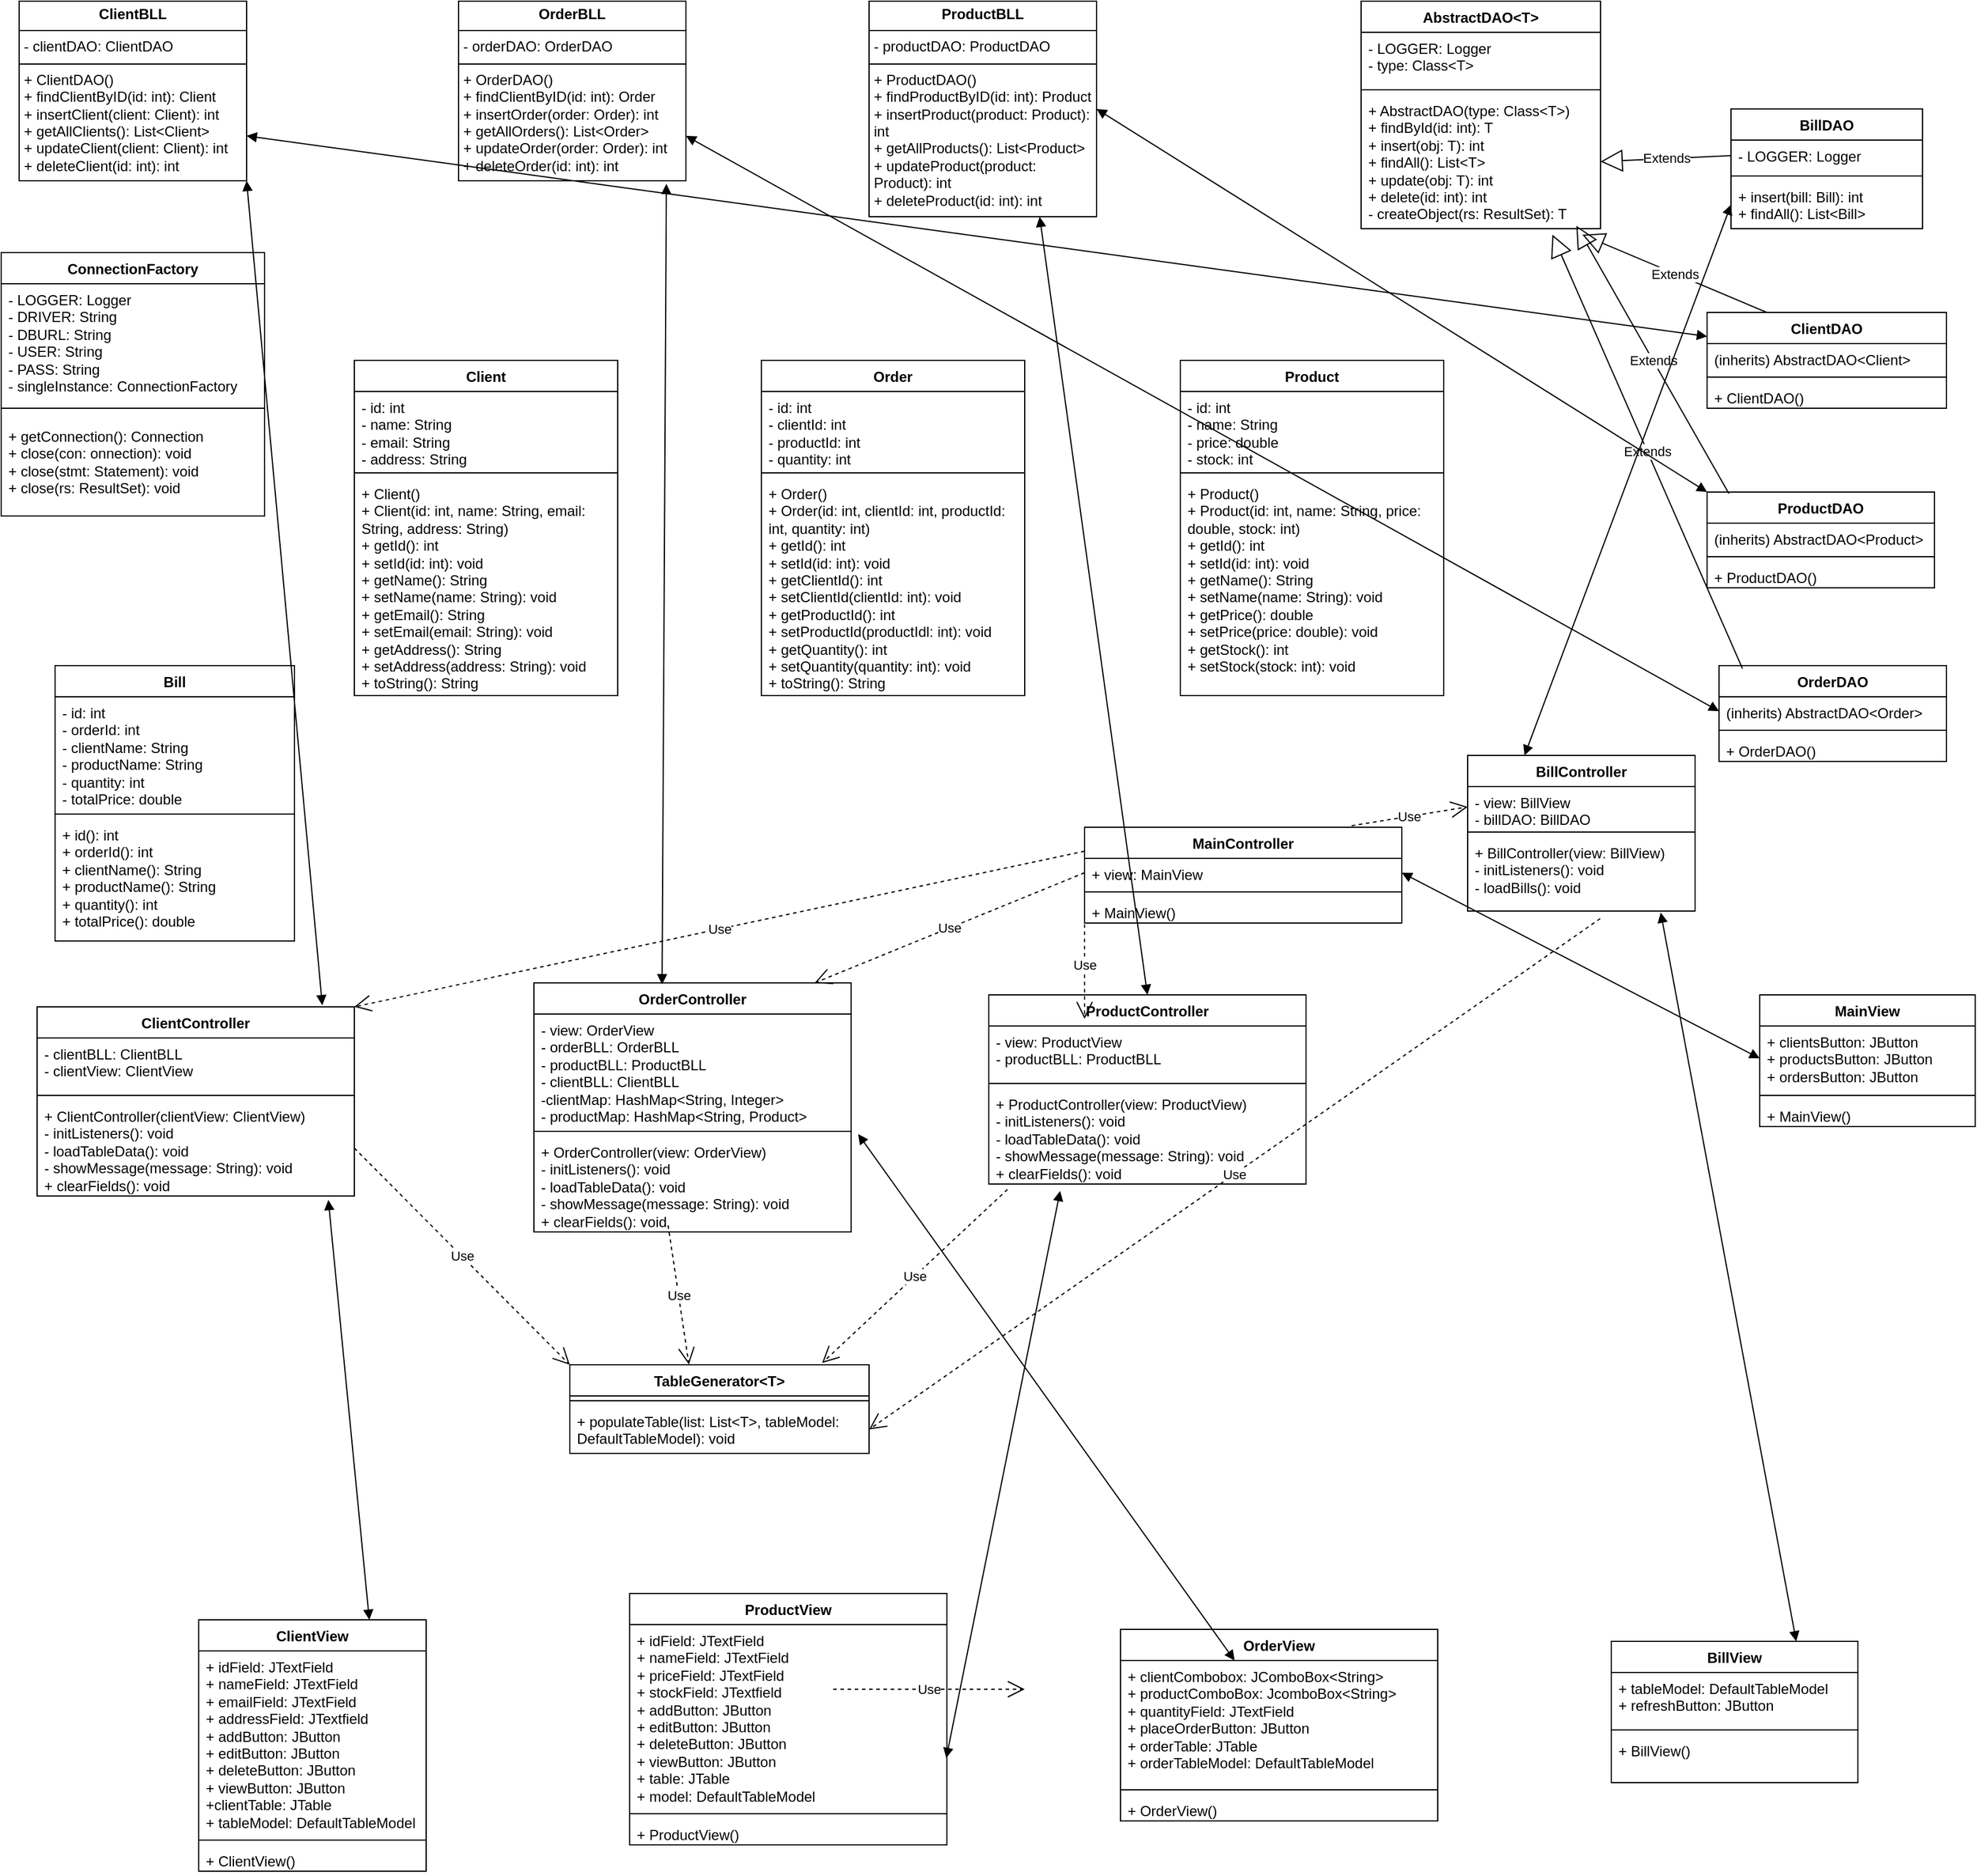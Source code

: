 <mxfile version="26.0.16">
  <diagram name="Page-1" id="roUtOqUfHHdZscOLCuBx">
    <mxGraphModel dx="1668" dy="1610" grid="1" gridSize="10" guides="1" tooltips="1" connect="1" arrows="1" fold="1" page="1" pageScale="1" pageWidth="827" pageHeight="1169" math="0" shadow="0">
      <root>
        <mxCell id="0" />
        <mxCell id="1" parent="0" />
        <mxCell id="-5tsXmkmVfbZth0xjSN1-1" value="&lt;p style=&quot;margin:0px;margin-top:4px;text-align:center;&quot;&gt;&lt;b&gt;ClientBLL&lt;/b&gt;&lt;/p&gt;&lt;hr size=&quot;1&quot; style=&quot;border-style:solid;&quot;&gt;&lt;p style=&quot;margin:0px;margin-left:4px;&quot;&gt;- clientDAO: ClientDAO&lt;/p&gt;&lt;hr size=&quot;1&quot; style=&quot;border-style:solid;&quot;&gt;&lt;p style=&quot;margin:0px;margin-left:4px;&quot;&gt;+ ClientDAO()&lt;/p&gt;&lt;p style=&quot;margin:0px;margin-left:4px;&quot;&gt;+ findClientByID(id: int): Client&lt;/p&gt;&lt;p style=&quot;margin:0px;margin-left:4px;&quot;&gt;+ insertClient(client: Client): int&lt;/p&gt;&lt;p style=&quot;margin:0px;margin-left:4px;&quot;&gt;+ getAllClients(): List&amp;lt;Client&amp;gt;&lt;/p&gt;&lt;p style=&quot;margin:0px;margin-left:4px;&quot;&gt;+ updateClient(client: Client): int&lt;/p&gt;&lt;p style=&quot;margin:0px;margin-left:4px;&quot;&gt;+ deleteClient(id: int): int&lt;/p&gt;" style="verticalAlign=top;align=left;overflow=fill;html=1;whiteSpace=wrap;" parent="1" vertex="1">
          <mxGeometry x="20" y="30" width="190" height="150" as="geometry" />
        </mxCell>
        <mxCell id="-5tsXmkmVfbZth0xjSN1-2" value="&lt;p style=&quot;margin:0px;margin-top:4px;text-align:center;&quot;&gt;&lt;b&gt;OrderBLL&lt;/b&gt;&lt;/p&gt;&lt;hr size=&quot;1&quot; style=&quot;border-style:solid;&quot;&gt;&lt;p style=&quot;margin:0px;margin-left:4px;&quot;&gt;- orderDAO: OrderDAO&lt;/p&gt;&lt;hr size=&quot;1&quot; style=&quot;border-style:solid;&quot;&gt;&lt;p style=&quot;margin:0px;margin-left:4px;&quot;&gt;+ OrderDAO()&lt;/p&gt;&lt;p style=&quot;margin:0px;margin-left:4px;&quot;&gt;+ findClientByID(id: int): Order&lt;/p&gt;&lt;p style=&quot;margin:0px;margin-left:4px;&quot;&gt;+ insertOrder(order: Order): int&lt;/p&gt;&lt;p style=&quot;margin:0px;margin-left:4px;&quot;&gt;+ getAllOrders(): List&amp;lt;Order&amp;gt;&lt;/p&gt;&lt;p style=&quot;margin:0px;margin-left:4px;&quot;&gt;+ updateOrder(order: Order): int&lt;/p&gt;&lt;p style=&quot;margin:0px;margin-left:4px;&quot;&gt;+ deleteOrder(id: int): int&lt;/p&gt;" style="verticalAlign=top;align=left;overflow=fill;html=1;whiteSpace=wrap;" parent="1" vertex="1">
          <mxGeometry x="387" y="30" width="190" height="150" as="geometry" />
        </mxCell>
        <mxCell id="-5tsXmkmVfbZth0xjSN1-3" value="&lt;p style=&quot;margin:0px;margin-top:4px;text-align:center;&quot;&gt;&lt;b&gt;ProductBLL&lt;/b&gt;&lt;/p&gt;&lt;hr size=&quot;1&quot; style=&quot;border-style:solid;&quot;&gt;&lt;p style=&quot;margin:0px;margin-left:4px;&quot;&gt;- productDAO: ProductDAO&lt;/p&gt;&lt;hr size=&quot;1&quot; style=&quot;border-style:solid;&quot;&gt;&lt;p style=&quot;margin:0px;margin-left:4px;&quot;&gt;+ ProductDAO()&lt;/p&gt;&lt;p style=&quot;margin:0px;margin-left:4px;&quot;&gt;+ findProductByID(id: int): Product&lt;/p&gt;&lt;p style=&quot;margin:0px;margin-left:4px;&quot;&gt;+ insertProduct(product: Product): int&lt;/p&gt;&lt;p style=&quot;margin:0px;margin-left:4px;&quot;&gt;+ getAllProducts(): List&amp;lt;Product&amp;gt;&lt;/p&gt;&lt;p style=&quot;margin:0px;margin-left:4px;&quot;&gt;+ updateProduct(product: Product): int&lt;/p&gt;&lt;p style=&quot;margin:0px;margin-left:4px;&quot;&gt;+ deleteProduct(id: int): int&lt;/p&gt;" style="verticalAlign=top;align=left;overflow=fill;html=1;whiteSpace=wrap;" parent="1" vertex="1">
          <mxGeometry x="730" y="30" width="190" height="180" as="geometry" />
        </mxCell>
        <mxCell id="-5tsXmkmVfbZth0xjSN1-4" value="ConnectionFactory" style="swimlane;fontStyle=1;align=center;verticalAlign=top;childLayout=stackLayout;horizontal=1;startSize=26;horizontalStack=0;resizeParent=1;resizeParentMax=0;resizeLast=0;collapsible=1;marginBottom=0;whiteSpace=wrap;html=1;" parent="1" vertex="1">
          <mxGeometry x="5" y="240" width="220" height="220" as="geometry" />
        </mxCell>
        <mxCell id="-5tsXmkmVfbZth0xjSN1-5" value="- LOGGER: Logger&lt;div&gt;- DRIVER: String&lt;/div&gt;&lt;div&gt;- DBURL: String&lt;/div&gt;&lt;div&gt;- USER: String&lt;/div&gt;&lt;div&gt;- PASS: String&lt;/div&gt;&lt;div&gt;- singleInstance: ConnectionFactory&lt;/div&gt;" style="text;strokeColor=none;fillColor=none;align=left;verticalAlign=top;spacingLeft=4;spacingRight=4;overflow=hidden;rotatable=0;points=[[0,0.5],[1,0.5]];portConstraint=eastwest;whiteSpace=wrap;html=1;" parent="-5tsXmkmVfbZth0xjSN1-4" vertex="1">
          <mxGeometry y="26" width="220" height="94" as="geometry" />
        </mxCell>
        <mxCell id="-5tsXmkmVfbZth0xjSN1-6" value="" style="line;strokeWidth=1;fillColor=none;align=left;verticalAlign=middle;spacingTop=-1;spacingLeft=3;spacingRight=3;rotatable=0;labelPosition=right;points=[];portConstraint=eastwest;strokeColor=inherit;" parent="-5tsXmkmVfbZth0xjSN1-4" vertex="1">
          <mxGeometry y="120" width="220" height="20" as="geometry" />
        </mxCell>
        <mxCell id="-5tsXmkmVfbZth0xjSN1-7" value="+ getConnection(): Connection&lt;div&gt;+ close(con: onnection): void&lt;/div&gt;&lt;div&gt;+ close(stmt: Statement): void&lt;/div&gt;&lt;div&gt;+ close(rs: ResultSet): void&lt;/div&gt;" style="text;strokeColor=none;fillColor=none;align=left;verticalAlign=top;spacingLeft=4;spacingRight=4;overflow=hidden;rotatable=0;points=[[0,0.5],[1,0.5]];portConstraint=eastwest;whiteSpace=wrap;html=1;" parent="-5tsXmkmVfbZth0xjSN1-4" vertex="1">
          <mxGeometry y="140" width="220" height="80" as="geometry" />
        </mxCell>
        <mxCell id="-5tsXmkmVfbZth0xjSN1-8" value="AbstractDAO&amp;lt;T&amp;gt;" style="swimlane;fontStyle=1;align=center;verticalAlign=top;childLayout=stackLayout;horizontal=1;startSize=26;horizontalStack=0;resizeParent=1;resizeParentMax=0;resizeLast=0;collapsible=1;marginBottom=0;whiteSpace=wrap;html=1;" parent="1" vertex="1">
          <mxGeometry x="1141" y="30" width="200" height="190" as="geometry" />
        </mxCell>
        <mxCell id="-5tsXmkmVfbZth0xjSN1-9" value="- LOGGER: Logger&lt;div&gt;- type: Class&amp;lt;T&amp;gt;&lt;/div&gt;" style="text;strokeColor=none;fillColor=none;align=left;verticalAlign=top;spacingLeft=4;spacingRight=4;overflow=hidden;rotatable=0;points=[[0,0.5],[1,0.5]];portConstraint=eastwest;whiteSpace=wrap;html=1;" parent="-5tsXmkmVfbZth0xjSN1-8" vertex="1">
          <mxGeometry y="26" width="200" height="44" as="geometry" />
        </mxCell>
        <mxCell id="-5tsXmkmVfbZth0xjSN1-10" value="" style="line;strokeWidth=1;fillColor=none;align=left;verticalAlign=middle;spacingTop=-1;spacingLeft=3;spacingRight=3;rotatable=0;labelPosition=right;points=[];portConstraint=eastwest;strokeColor=inherit;" parent="-5tsXmkmVfbZth0xjSN1-8" vertex="1">
          <mxGeometry y="70" width="200" height="8" as="geometry" />
        </mxCell>
        <mxCell id="-5tsXmkmVfbZth0xjSN1-11" value="+ AbstractDAO(type: Class&amp;lt;T&amp;gt;)&lt;div&gt;+ findById(id: int): T&lt;/div&gt;&lt;div&gt;+ insert(obj: T): int&lt;/div&gt;&lt;div&gt;+ findAll(): List&amp;lt;T&amp;gt;&lt;/div&gt;&lt;div&gt;+ update(obj: T): int&lt;/div&gt;&lt;div&gt;+ delete(id: int): int&lt;/div&gt;&lt;div&gt;- createObject(rs: ResultSet): T&lt;/div&gt;" style="text;strokeColor=none;fillColor=none;align=left;verticalAlign=top;spacingLeft=4;spacingRight=4;overflow=hidden;rotatable=0;points=[[0,0.5],[1,0.5]];portConstraint=eastwest;whiteSpace=wrap;html=1;" parent="-5tsXmkmVfbZth0xjSN1-8" vertex="1">
          <mxGeometry y="78" width="200" height="112" as="geometry" />
        </mxCell>
        <mxCell id="-5tsXmkmVfbZth0xjSN1-12" value="BillDAO" style="swimlane;fontStyle=1;align=center;verticalAlign=top;childLayout=stackLayout;horizontal=1;startSize=26;horizontalStack=0;resizeParent=1;resizeParentMax=0;resizeLast=0;collapsible=1;marginBottom=0;whiteSpace=wrap;html=1;" parent="1" vertex="1">
          <mxGeometry x="1450" y="120" width="160" height="100" as="geometry" />
        </mxCell>
        <mxCell id="-5tsXmkmVfbZth0xjSN1-13" value="- LOGGER: Logger" style="text;strokeColor=none;fillColor=none;align=left;verticalAlign=top;spacingLeft=4;spacingRight=4;overflow=hidden;rotatable=0;points=[[0,0.5],[1,0.5]];portConstraint=eastwest;whiteSpace=wrap;html=1;" parent="-5tsXmkmVfbZth0xjSN1-12" vertex="1">
          <mxGeometry y="26" width="160" height="26" as="geometry" />
        </mxCell>
        <mxCell id="-5tsXmkmVfbZth0xjSN1-14" value="" style="line;strokeWidth=1;fillColor=none;align=left;verticalAlign=middle;spacingTop=-1;spacingLeft=3;spacingRight=3;rotatable=0;labelPosition=right;points=[];portConstraint=eastwest;strokeColor=inherit;" parent="-5tsXmkmVfbZth0xjSN1-12" vertex="1">
          <mxGeometry y="52" width="160" height="8" as="geometry" />
        </mxCell>
        <mxCell id="-5tsXmkmVfbZth0xjSN1-15" value="+ insert(bill: Bill): int&lt;div&gt;+ findAll(): List&amp;lt;Bill&amp;gt;&lt;/div&gt;" style="text;strokeColor=none;fillColor=none;align=left;verticalAlign=top;spacingLeft=4;spacingRight=4;overflow=hidden;rotatable=0;points=[[0,0.5],[1,0.5]];portConstraint=eastwest;whiteSpace=wrap;html=1;" parent="-5tsXmkmVfbZth0xjSN1-12" vertex="1">
          <mxGeometry y="60" width="160" height="40" as="geometry" />
        </mxCell>
        <mxCell id="-5tsXmkmVfbZth0xjSN1-16" value="Client" style="swimlane;fontStyle=1;align=center;verticalAlign=top;childLayout=stackLayout;horizontal=1;startSize=26;horizontalStack=0;resizeParent=1;resizeParentMax=0;resizeLast=0;collapsible=1;marginBottom=0;whiteSpace=wrap;html=1;" parent="1" vertex="1">
          <mxGeometry x="300" y="330" width="220" height="280" as="geometry" />
        </mxCell>
        <mxCell id="-5tsXmkmVfbZth0xjSN1-17" value="- id: int&lt;div&gt;- name: String&lt;/div&gt;&lt;div&gt;- email: String&lt;/div&gt;&lt;div&gt;- address: String&lt;/div&gt;" style="text;strokeColor=none;fillColor=none;align=left;verticalAlign=top;spacingLeft=4;spacingRight=4;overflow=hidden;rotatable=0;points=[[0,0.5],[1,0.5]];portConstraint=eastwest;whiteSpace=wrap;html=1;" parent="-5tsXmkmVfbZth0xjSN1-16" vertex="1">
          <mxGeometry y="26" width="220" height="64" as="geometry" />
        </mxCell>
        <mxCell id="-5tsXmkmVfbZth0xjSN1-18" value="" style="line;strokeWidth=1;fillColor=none;align=left;verticalAlign=middle;spacingTop=-1;spacingLeft=3;spacingRight=3;rotatable=0;labelPosition=right;points=[];portConstraint=eastwest;strokeColor=inherit;" parent="-5tsXmkmVfbZth0xjSN1-16" vertex="1">
          <mxGeometry y="90" width="220" height="8" as="geometry" />
        </mxCell>
        <mxCell id="-5tsXmkmVfbZth0xjSN1-19" value="+ Client()&lt;div&gt;+ Client(id: int, name: String, email: String, address: String)&lt;/div&gt;&lt;div&gt;+ getId(): int&lt;/div&gt;&lt;div&gt;+ setId(id: int): void&lt;/div&gt;&lt;div&gt;+ getName(): String&lt;/div&gt;&lt;div&gt;+ setName(name: String): void&lt;/div&gt;&lt;div&gt;+ getEmail(): String&lt;/div&gt;&lt;div&gt;+ setEmail(email: String): void&lt;/div&gt;&lt;div&gt;+ getAddress(): String&lt;/div&gt;&lt;div&gt;+ setAddress(address: String): void&lt;/div&gt;&lt;div&gt;+ toString(): String&lt;/div&gt;" style="text;strokeColor=none;fillColor=none;align=left;verticalAlign=top;spacingLeft=4;spacingRight=4;overflow=hidden;rotatable=0;points=[[0,0.5],[1,0.5]];portConstraint=eastwest;whiteSpace=wrap;html=1;" parent="-5tsXmkmVfbZth0xjSN1-16" vertex="1">
          <mxGeometry y="98" width="220" height="182" as="geometry" />
        </mxCell>
        <mxCell id="-5tsXmkmVfbZth0xjSN1-20" value="Order" style="swimlane;fontStyle=1;align=center;verticalAlign=top;childLayout=stackLayout;horizontal=1;startSize=26;horizontalStack=0;resizeParent=1;resizeParentMax=0;resizeLast=0;collapsible=1;marginBottom=0;whiteSpace=wrap;html=1;" parent="1" vertex="1">
          <mxGeometry x="640" y="330" width="220" height="280" as="geometry" />
        </mxCell>
        <mxCell id="-5tsXmkmVfbZth0xjSN1-21" value="- id: int&lt;div&gt;- clientId: int&lt;/div&gt;&lt;div&gt;- productId: int&lt;/div&gt;&lt;div&gt;- quantity: int&lt;/div&gt;" style="text;strokeColor=none;fillColor=none;align=left;verticalAlign=top;spacingLeft=4;spacingRight=4;overflow=hidden;rotatable=0;points=[[0,0.5],[1,0.5]];portConstraint=eastwest;whiteSpace=wrap;html=1;" parent="-5tsXmkmVfbZth0xjSN1-20" vertex="1">
          <mxGeometry y="26" width="220" height="64" as="geometry" />
        </mxCell>
        <mxCell id="-5tsXmkmVfbZth0xjSN1-22" value="" style="line;strokeWidth=1;fillColor=none;align=left;verticalAlign=middle;spacingTop=-1;spacingLeft=3;spacingRight=3;rotatable=0;labelPosition=right;points=[];portConstraint=eastwest;strokeColor=inherit;" parent="-5tsXmkmVfbZth0xjSN1-20" vertex="1">
          <mxGeometry y="90" width="220" height="8" as="geometry" />
        </mxCell>
        <mxCell id="-5tsXmkmVfbZth0xjSN1-23" value="+ Order()&lt;div&gt;+ Order(id: int,&amp;nbsp;&lt;span style=&quot;background-color: transparent; color: light-dark(rgb(0, 0, 0), rgb(255, 255, 255));&quot;&gt;clientId: int,&lt;/span&gt;&lt;span style=&quot;background-color: transparent; color: light-dark(rgb(0, 0, 0), rgb(255, 255, 255));&quot;&gt;&amp;nbsp;productId: int,&amp;nbsp;&lt;/span&gt;&lt;span style=&quot;background-color: transparent; color: light-dark(rgb(0, 0, 0), rgb(255, 255, 255));&quot;&gt;quantity: int&lt;/span&gt;)&lt;/div&gt;&lt;div&gt;+ getId(): int&lt;/div&gt;&lt;div&gt;+ setId(id: int): void&lt;/div&gt;&lt;div&gt;+ getClientId(): int&lt;/div&gt;&lt;div&gt;+ setClientId(clientId: int): void&lt;/div&gt;&lt;div&gt;+ getProductId(): int&lt;/div&gt;&lt;div&gt;+ setProductId(productIdl: int): void&lt;/div&gt;&lt;div&gt;+ getQuantity(): int&lt;/div&gt;&lt;div&gt;+ setQuantity(quantity: int): void&lt;/div&gt;&lt;div&gt;+ toString(): String&lt;/div&gt;" style="text;strokeColor=none;fillColor=none;align=left;verticalAlign=top;spacingLeft=4;spacingRight=4;overflow=hidden;rotatable=0;points=[[0,0.5],[1,0.5]];portConstraint=eastwest;whiteSpace=wrap;html=1;" parent="-5tsXmkmVfbZth0xjSN1-20" vertex="1">
          <mxGeometry y="98" width="220" height="182" as="geometry" />
        </mxCell>
        <mxCell id="-5tsXmkmVfbZth0xjSN1-25" value="Product" style="swimlane;fontStyle=1;align=center;verticalAlign=top;childLayout=stackLayout;horizontal=1;startSize=26;horizontalStack=0;resizeParent=1;resizeParentMax=0;resizeLast=0;collapsible=1;marginBottom=0;whiteSpace=wrap;html=1;" parent="1" vertex="1">
          <mxGeometry x="990" y="330" width="220" height="280" as="geometry" />
        </mxCell>
        <mxCell id="-5tsXmkmVfbZth0xjSN1-26" value="- id: int&lt;div&gt;- name: String&lt;/div&gt;&lt;div&gt;- price: double&lt;/div&gt;&lt;div&gt;- stock: int&lt;/div&gt;" style="text;strokeColor=none;fillColor=none;align=left;verticalAlign=top;spacingLeft=4;spacingRight=4;overflow=hidden;rotatable=0;points=[[0,0.5],[1,0.5]];portConstraint=eastwest;whiteSpace=wrap;html=1;" parent="-5tsXmkmVfbZth0xjSN1-25" vertex="1">
          <mxGeometry y="26" width="220" height="64" as="geometry" />
        </mxCell>
        <mxCell id="-5tsXmkmVfbZth0xjSN1-27" value="" style="line;strokeWidth=1;fillColor=none;align=left;verticalAlign=middle;spacingTop=-1;spacingLeft=3;spacingRight=3;rotatable=0;labelPosition=right;points=[];portConstraint=eastwest;strokeColor=inherit;" parent="-5tsXmkmVfbZth0xjSN1-25" vertex="1">
          <mxGeometry y="90" width="220" height="8" as="geometry" />
        </mxCell>
        <mxCell id="-5tsXmkmVfbZth0xjSN1-28" value="+ Product()&lt;div&gt;+ Product(id: int, name: String, price: double, stock: int)&lt;/div&gt;&lt;div&gt;+ getId(): int&lt;/div&gt;&lt;div&gt;+ setId(id: int): void&lt;/div&gt;&lt;div&gt;+ getName(): String&lt;/div&gt;&lt;div&gt;+ setName(name: String): void&lt;/div&gt;&lt;div&gt;+ getPrice(): double&lt;/div&gt;&lt;div&gt;+ setPrice(price: double): void&lt;/div&gt;&lt;div&gt;+ getStock(): int&lt;/div&gt;&lt;div&gt;+ setStock(stock: int): void&lt;/div&gt;" style="text;strokeColor=none;fillColor=none;align=left;verticalAlign=top;spacingLeft=4;spacingRight=4;overflow=hidden;rotatable=0;points=[[0,0.5],[1,0.5]];portConstraint=eastwest;whiteSpace=wrap;html=1;" parent="-5tsXmkmVfbZth0xjSN1-25" vertex="1">
          <mxGeometry y="98" width="220" height="182" as="geometry" />
        </mxCell>
        <mxCell id="-5tsXmkmVfbZth0xjSN1-29" value="ClientController" style="swimlane;fontStyle=1;align=center;verticalAlign=top;childLayout=stackLayout;horizontal=1;startSize=26;horizontalStack=0;resizeParent=1;resizeParentMax=0;resizeLast=0;collapsible=1;marginBottom=0;whiteSpace=wrap;html=1;" parent="1" vertex="1">
          <mxGeometry x="35" y="870" width="265" height="158" as="geometry" />
        </mxCell>
        <mxCell id="-5tsXmkmVfbZth0xjSN1-30" value="- clientBLL: ClientBLL&lt;div&gt;- clientView: ClientView&lt;/div&gt;" style="text;strokeColor=none;fillColor=none;align=left;verticalAlign=top;spacingLeft=4;spacingRight=4;overflow=hidden;rotatable=0;points=[[0,0.5],[1,0.5]];portConstraint=eastwest;whiteSpace=wrap;html=1;" parent="-5tsXmkmVfbZth0xjSN1-29" vertex="1">
          <mxGeometry y="26" width="265" height="44" as="geometry" />
        </mxCell>
        <mxCell id="-5tsXmkmVfbZth0xjSN1-31" value="" style="line;strokeWidth=1;fillColor=none;align=left;verticalAlign=middle;spacingTop=-1;spacingLeft=3;spacingRight=3;rotatable=0;labelPosition=right;points=[];portConstraint=eastwest;strokeColor=inherit;" parent="-5tsXmkmVfbZth0xjSN1-29" vertex="1">
          <mxGeometry y="70" width="265" height="8" as="geometry" />
        </mxCell>
        <mxCell id="-5tsXmkmVfbZth0xjSN1-32" value="+ ClientController(clientView: ClientView)&lt;div&gt;- initListeners(): void&lt;/div&gt;&lt;div&gt;- loadTableData(): void&lt;/div&gt;&lt;div&gt;- showMessage(message: String): void&lt;/div&gt;&lt;div&gt;+ clearFields(): void&lt;/div&gt;" style="text;strokeColor=none;fillColor=none;align=left;verticalAlign=top;spacingLeft=4;spacingRight=4;overflow=hidden;rotatable=0;points=[[0,0.5],[1,0.5]];portConstraint=eastwest;whiteSpace=wrap;html=1;" parent="-5tsXmkmVfbZth0xjSN1-29" vertex="1">
          <mxGeometry y="78" width="265" height="80" as="geometry" />
        </mxCell>
        <mxCell id="-5tsXmkmVfbZth0xjSN1-33" value="OrderController" style="swimlane;fontStyle=1;align=center;verticalAlign=top;childLayout=stackLayout;horizontal=1;startSize=26;horizontalStack=0;resizeParent=1;resizeParentMax=0;resizeLast=0;collapsible=1;marginBottom=0;whiteSpace=wrap;html=1;" parent="1" vertex="1">
          <mxGeometry x="450" y="850" width="265" height="208" as="geometry" />
        </mxCell>
        <mxCell id="-5tsXmkmVfbZth0xjSN1-34" value="- view: OrderView&lt;div&gt;- orderBLL: OrderBLL&lt;/div&gt;&lt;div&gt;- productBLL: ProductBLL&lt;/div&gt;&lt;div&gt;- clientBLL: ClientBLL&lt;/div&gt;&lt;div&gt;-clientMap: HashMap&amp;lt;String, Integer&amp;gt;&lt;/div&gt;&lt;div&gt;- productMap: HashMap&amp;lt;String, Product&amp;gt;&lt;/div&gt;" style="text;strokeColor=none;fillColor=none;align=left;verticalAlign=top;spacingLeft=4;spacingRight=4;overflow=hidden;rotatable=0;points=[[0,0.5],[1,0.5]];portConstraint=eastwest;whiteSpace=wrap;html=1;" parent="-5tsXmkmVfbZth0xjSN1-33" vertex="1">
          <mxGeometry y="26" width="265" height="94" as="geometry" />
        </mxCell>
        <mxCell id="-5tsXmkmVfbZth0xjSN1-35" value="" style="line;strokeWidth=1;fillColor=none;align=left;verticalAlign=middle;spacingTop=-1;spacingLeft=3;spacingRight=3;rotatable=0;labelPosition=right;points=[];portConstraint=eastwest;strokeColor=inherit;" parent="-5tsXmkmVfbZth0xjSN1-33" vertex="1">
          <mxGeometry y="120" width="265" height="8" as="geometry" />
        </mxCell>
        <mxCell id="-5tsXmkmVfbZth0xjSN1-36" value="+ OrderController(view: OrderView)&lt;div&gt;- initListeners(): void&lt;/div&gt;&lt;div&gt;- loadTableData(): void&lt;/div&gt;&lt;div&gt;- showMessage(message: String): void&lt;/div&gt;&lt;div&gt;+ clearFields(): void&lt;/div&gt;" style="text;strokeColor=none;fillColor=none;align=left;verticalAlign=top;spacingLeft=4;spacingRight=4;overflow=hidden;rotatable=0;points=[[0,0.5],[1,0.5]];portConstraint=eastwest;whiteSpace=wrap;html=1;" parent="-5tsXmkmVfbZth0xjSN1-33" vertex="1">
          <mxGeometry y="128" width="265" height="80" as="geometry" />
        </mxCell>
        <mxCell id="-5tsXmkmVfbZth0xjSN1-37" value="ProductController" style="swimlane;fontStyle=1;align=center;verticalAlign=top;childLayout=stackLayout;horizontal=1;startSize=26;horizontalStack=0;resizeParent=1;resizeParentMax=0;resizeLast=0;collapsible=1;marginBottom=0;whiteSpace=wrap;html=1;" parent="1" vertex="1">
          <mxGeometry x="830" y="860" width="265" height="158" as="geometry" />
        </mxCell>
        <mxCell id="-5tsXmkmVfbZth0xjSN1-38" value="- view: ProductView&lt;div&gt;- productBLL: ProductBLL&lt;/div&gt;" style="text;strokeColor=none;fillColor=none;align=left;verticalAlign=top;spacingLeft=4;spacingRight=4;overflow=hidden;rotatable=0;points=[[0,0.5],[1,0.5]];portConstraint=eastwest;whiteSpace=wrap;html=1;" parent="-5tsXmkmVfbZth0xjSN1-37" vertex="1">
          <mxGeometry y="26" width="265" height="44" as="geometry" />
        </mxCell>
        <mxCell id="-5tsXmkmVfbZth0xjSN1-39" value="" style="line;strokeWidth=1;fillColor=none;align=left;verticalAlign=middle;spacingTop=-1;spacingLeft=3;spacingRight=3;rotatable=0;labelPosition=right;points=[];portConstraint=eastwest;strokeColor=inherit;" parent="-5tsXmkmVfbZth0xjSN1-37" vertex="1">
          <mxGeometry y="70" width="265" height="8" as="geometry" />
        </mxCell>
        <mxCell id="-5tsXmkmVfbZth0xjSN1-40" value="+ ProductController(view: ProductView)&lt;div&gt;- initListeners(): void&lt;/div&gt;&lt;div&gt;- loadTableData(): void&lt;/div&gt;&lt;div&gt;- showMessage(message: String): void&lt;/div&gt;&lt;div&gt;+ clearFields(): void&lt;/div&gt;" style="text;strokeColor=none;fillColor=none;align=left;verticalAlign=top;spacingLeft=4;spacingRight=4;overflow=hidden;rotatable=0;points=[[0,0.5],[1,0.5]];portConstraint=eastwest;whiteSpace=wrap;html=1;" parent="-5tsXmkmVfbZth0xjSN1-37" vertex="1">
          <mxGeometry y="78" width="265" height="80" as="geometry" />
        </mxCell>
        <mxCell id="-5tsXmkmVfbZth0xjSN1-41" value="ClientView" style="swimlane;fontStyle=1;align=center;verticalAlign=top;childLayout=stackLayout;horizontal=1;startSize=26;horizontalStack=0;resizeParent=1;resizeParentMax=0;resizeLast=0;collapsible=1;marginBottom=0;whiteSpace=wrap;html=1;" parent="1" vertex="1">
          <mxGeometry x="170" y="1382" width="190" height="210" as="geometry" />
        </mxCell>
        <mxCell id="-5tsXmkmVfbZth0xjSN1-42" value="+ idField: JTextField&lt;div&gt;+ nameField: JTextField&lt;/div&gt;&lt;div&gt;+ emailField: JTextField&lt;/div&gt;&lt;div&gt;+ addressField: JTextfield&lt;/div&gt;&lt;div&gt;+ addButton: JButton&lt;/div&gt;&lt;div&gt;+ editButton: JButton&lt;/div&gt;&lt;div&gt;+ deleteButton: JButton&lt;/div&gt;&lt;div&gt;+ viewButton: JButton&lt;/div&gt;&lt;div&gt;+clientTable: JTable&lt;/div&gt;&lt;div&gt;+ tableModel: DefaultTableModel&lt;/div&gt;" style="text;strokeColor=none;fillColor=none;align=left;verticalAlign=top;spacingLeft=4;spacingRight=4;overflow=hidden;rotatable=0;points=[[0,0.5],[1,0.5]];portConstraint=eastwest;whiteSpace=wrap;html=1;" parent="-5tsXmkmVfbZth0xjSN1-41" vertex="1">
          <mxGeometry y="26" width="190" height="154" as="geometry" />
        </mxCell>
        <mxCell id="-5tsXmkmVfbZth0xjSN1-43" value="" style="line;strokeWidth=1;fillColor=none;align=left;verticalAlign=middle;spacingTop=-1;spacingLeft=3;spacingRight=3;rotatable=0;labelPosition=right;points=[];portConstraint=eastwest;strokeColor=inherit;" parent="-5tsXmkmVfbZth0xjSN1-41" vertex="1">
          <mxGeometry y="180" width="190" height="8" as="geometry" />
        </mxCell>
        <mxCell id="-5tsXmkmVfbZth0xjSN1-44" value="+ ClientView()" style="text;strokeColor=none;fillColor=none;align=left;verticalAlign=top;spacingLeft=4;spacingRight=4;overflow=hidden;rotatable=0;points=[[0,0.5],[1,0.5]];portConstraint=eastwest;whiteSpace=wrap;html=1;" parent="-5tsXmkmVfbZth0xjSN1-41" vertex="1">
          <mxGeometry y="188" width="190" height="22" as="geometry" />
        </mxCell>
        <mxCell id="-5tsXmkmVfbZth0xjSN1-45" value="ProductView" style="swimlane;fontStyle=1;align=center;verticalAlign=top;childLayout=stackLayout;horizontal=1;startSize=26;horizontalStack=0;resizeParent=1;resizeParentMax=0;resizeLast=0;collapsible=1;marginBottom=0;whiteSpace=wrap;html=1;" parent="1" vertex="1">
          <mxGeometry x="530" y="1360" width="265" height="210" as="geometry" />
        </mxCell>
        <mxCell id="-5tsXmkmVfbZth0xjSN1-46" value="+ idField: JTextField&lt;div&gt;+ nameField: JTextField&lt;/div&gt;&lt;div&gt;+ priceField: JTextField&lt;/div&gt;&lt;div&gt;+ stockField: JTextfield&lt;/div&gt;&lt;div&gt;+ addButton: JButton&lt;/div&gt;&lt;div&gt;+ editButton: JButton&lt;/div&gt;&lt;div&gt;+ deleteButton: JButton&lt;/div&gt;&lt;div&gt;+ viewButton: JButton&lt;/div&gt;&lt;div&gt;+ table: JTable&lt;/div&gt;&lt;div&gt;+ model: DefaultTableModel&lt;/div&gt;" style="text;strokeColor=none;fillColor=none;align=left;verticalAlign=top;spacingLeft=4;spacingRight=4;overflow=hidden;rotatable=0;points=[[0,0.5],[1,0.5]];portConstraint=eastwest;whiteSpace=wrap;html=1;" parent="-5tsXmkmVfbZth0xjSN1-45" vertex="1">
          <mxGeometry y="26" width="265" height="154" as="geometry" />
        </mxCell>
        <mxCell id="-5tsXmkmVfbZth0xjSN1-47" value="" style="line;strokeWidth=1;fillColor=none;align=left;verticalAlign=middle;spacingTop=-1;spacingLeft=3;spacingRight=3;rotatable=0;labelPosition=right;points=[];portConstraint=eastwest;strokeColor=inherit;" parent="-5tsXmkmVfbZth0xjSN1-45" vertex="1">
          <mxGeometry y="180" width="265" height="8" as="geometry" />
        </mxCell>
        <mxCell id="-5tsXmkmVfbZth0xjSN1-48" value="+ ProductView()" style="text;strokeColor=none;fillColor=none;align=left;verticalAlign=top;spacingLeft=4;spacingRight=4;overflow=hidden;rotatable=0;points=[[0,0.5],[1,0.5]];portConstraint=eastwest;whiteSpace=wrap;html=1;" parent="-5tsXmkmVfbZth0xjSN1-45" vertex="1">
          <mxGeometry y="188" width="265" height="22" as="geometry" />
        </mxCell>
        <mxCell id="-5tsXmkmVfbZth0xjSN1-49" value="OrderView" style="swimlane;fontStyle=1;align=center;verticalAlign=top;childLayout=stackLayout;horizontal=1;startSize=26;horizontalStack=0;resizeParent=1;resizeParentMax=0;resizeLast=0;collapsible=1;marginBottom=0;whiteSpace=wrap;html=1;" parent="1" vertex="1">
          <mxGeometry x="940" y="1390" width="265" height="160" as="geometry" />
        </mxCell>
        <mxCell id="-5tsXmkmVfbZth0xjSN1-50" value="+ clientCombobox: JComboBox&amp;lt;String&amp;gt;&lt;div&gt;+ productComboBox: JcomboBox&amp;lt;String&amp;gt;&lt;/div&gt;&lt;div&gt;+ quantityField: JTextField&lt;/div&gt;&lt;div&gt;+ placeOrderButton: JButton&lt;/div&gt;&lt;div&gt;+ orderTable: JTable&lt;/div&gt;&lt;div&gt;+ orderTableModel: DefaultTableModel&lt;/div&gt;" style="text;strokeColor=none;fillColor=none;align=left;verticalAlign=top;spacingLeft=4;spacingRight=4;overflow=hidden;rotatable=0;points=[[0,0.5],[1,0.5]];portConstraint=eastwest;whiteSpace=wrap;html=1;" parent="-5tsXmkmVfbZth0xjSN1-49" vertex="1">
          <mxGeometry y="26" width="265" height="104" as="geometry" />
        </mxCell>
        <mxCell id="-5tsXmkmVfbZth0xjSN1-51" value="" style="line;strokeWidth=1;fillColor=none;align=left;verticalAlign=middle;spacingTop=-1;spacingLeft=3;spacingRight=3;rotatable=0;labelPosition=right;points=[];portConstraint=eastwest;strokeColor=inherit;" parent="-5tsXmkmVfbZth0xjSN1-49" vertex="1">
          <mxGeometry y="130" width="265" height="8" as="geometry" />
        </mxCell>
        <mxCell id="-5tsXmkmVfbZth0xjSN1-52" value="+ OrderView()" style="text;strokeColor=none;fillColor=none;align=left;verticalAlign=top;spacingLeft=4;spacingRight=4;overflow=hidden;rotatable=0;points=[[0,0.5],[1,0.5]];portConstraint=eastwest;whiteSpace=wrap;html=1;" parent="-5tsXmkmVfbZth0xjSN1-49" vertex="1">
          <mxGeometry y="138" width="265" height="22" as="geometry" />
        </mxCell>
        <mxCell id="-5tsXmkmVfbZth0xjSN1-53" value="MainView" style="swimlane;fontStyle=1;align=center;verticalAlign=top;childLayout=stackLayout;horizontal=1;startSize=26;horizontalStack=0;resizeParent=1;resizeParentMax=0;resizeLast=0;collapsible=1;marginBottom=0;whiteSpace=wrap;html=1;" parent="1" vertex="1">
          <mxGeometry x="1474" y="860" width="180" height="110" as="geometry" />
        </mxCell>
        <mxCell id="-5tsXmkmVfbZth0xjSN1-54" value="+ clientsButton: JButton&lt;div&gt;+ productsButton: JButton&lt;/div&gt;&lt;div&gt;+ ordersButton: JButton&lt;/div&gt;" style="text;strokeColor=none;fillColor=none;align=left;verticalAlign=top;spacingLeft=4;spacingRight=4;overflow=hidden;rotatable=0;points=[[0,0.5],[1,0.5]];portConstraint=eastwest;whiteSpace=wrap;html=1;" parent="-5tsXmkmVfbZth0xjSN1-53" vertex="1">
          <mxGeometry y="26" width="180" height="54" as="geometry" />
        </mxCell>
        <mxCell id="-5tsXmkmVfbZth0xjSN1-55" value="" style="line;strokeWidth=1;fillColor=none;align=left;verticalAlign=middle;spacingTop=-1;spacingLeft=3;spacingRight=3;rotatable=0;labelPosition=right;points=[];portConstraint=eastwest;strokeColor=inherit;" parent="-5tsXmkmVfbZth0xjSN1-53" vertex="1">
          <mxGeometry y="80" width="180" height="8" as="geometry" />
        </mxCell>
        <mxCell id="-5tsXmkmVfbZth0xjSN1-56" value="+ MainView()" style="text;strokeColor=none;fillColor=none;align=left;verticalAlign=top;spacingLeft=4;spacingRight=4;overflow=hidden;rotatable=0;points=[[0,0.5],[1,0.5]];portConstraint=eastwest;whiteSpace=wrap;html=1;" parent="-5tsXmkmVfbZth0xjSN1-53" vertex="1">
          <mxGeometry y="88" width="180" height="22" as="geometry" />
        </mxCell>
        <mxCell id="-5tsXmkmVfbZth0xjSN1-57" value="MainController" style="swimlane;fontStyle=1;align=center;verticalAlign=top;childLayout=stackLayout;horizontal=1;startSize=26;horizontalStack=0;resizeParent=1;resizeParentMax=0;resizeLast=0;collapsible=1;marginBottom=0;whiteSpace=wrap;html=1;" parent="1" vertex="1">
          <mxGeometry x="910" y="720" width="265" height="80" as="geometry" />
        </mxCell>
        <mxCell id="-5tsXmkmVfbZth0xjSN1-58" value="+ view: MainView" style="text;strokeColor=none;fillColor=none;align=left;verticalAlign=top;spacingLeft=4;spacingRight=4;overflow=hidden;rotatable=0;points=[[0,0.5],[1,0.5]];portConstraint=eastwest;whiteSpace=wrap;html=1;" parent="-5tsXmkmVfbZth0xjSN1-57" vertex="1">
          <mxGeometry y="26" width="265" height="24" as="geometry" />
        </mxCell>
        <mxCell id="-5tsXmkmVfbZth0xjSN1-59" value="" style="line;strokeWidth=1;fillColor=none;align=left;verticalAlign=middle;spacingTop=-1;spacingLeft=3;spacingRight=3;rotatable=0;labelPosition=right;points=[];portConstraint=eastwest;strokeColor=inherit;" parent="-5tsXmkmVfbZth0xjSN1-57" vertex="1">
          <mxGeometry y="50" width="265" height="8" as="geometry" />
        </mxCell>
        <mxCell id="-5tsXmkmVfbZth0xjSN1-60" value="+ MainView()" style="text;strokeColor=none;fillColor=none;align=left;verticalAlign=top;spacingLeft=4;spacingRight=4;overflow=hidden;rotatable=0;points=[[0,0.5],[1,0.5]];portConstraint=eastwest;whiteSpace=wrap;html=1;" parent="-5tsXmkmVfbZth0xjSN1-57" vertex="1">
          <mxGeometry y="58" width="265" height="22" as="geometry" />
        </mxCell>
        <mxCell id="-5tsXmkmVfbZth0xjSN1-62" value="ClientDAO" style="swimlane;fontStyle=1;align=center;verticalAlign=top;childLayout=stackLayout;horizontal=1;startSize=26;horizontalStack=0;resizeParent=1;resizeParentMax=0;resizeLast=0;collapsible=1;marginBottom=0;whiteSpace=wrap;html=1;" parent="1" vertex="1">
          <mxGeometry x="1430" y="290" width="200" height="80" as="geometry" />
        </mxCell>
        <mxCell id="-5tsXmkmVfbZth0xjSN1-63" value="(inherits) AbstractDAO&amp;lt;Client&amp;gt;" style="text;strokeColor=none;fillColor=none;align=left;verticalAlign=top;spacingLeft=4;spacingRight=4;overflow=hidden;rotatable=0;points=[[0,0.5],[1,0.5]];portConstraint=eastwest;whiteSpace=wrap;html=1;" parent="-5tsXmkmVfbZth0xjSN1-62" vertex="1">
          <mxGeometry y="26" width="200" height="24" as="geometry" />
        </mxCell>
        <mxCell id="-5tsXmkmVfbZth0xjSN1-64" value="" style="line;strokeWidth=1;fillColor=none;align=left;verticalAlign=middle;spacingTop=-1;spacingLeft=3;spacingRight=3;rotatable=0;labelPosition=right;points=[];portConstraint=eastwest;strokeColor=inherit;" parent="-5tsXmkmVfbZth0xjSN1-62" vertex="1">
          <mxGeometry y="50" width="200" height="8" as="geometry" />
        </mxCell>
        <mxCell id="-5tsXmkmVfbZth0xjSN1-65" value="+ ClientDAO()" style="text;strokeColor=none;fillColor=none;align=left;verticalAlign=top;spacingLeft=4;spacingRight=4;overflow=hidden;rotatable=0;points=[[0,0.5],[1,0.5]];portConstraint=eastwest;whiteSpace=wrap;html=1;" parent="-5tsXmkmVfbZth0xjSN1-62" vertex="1">
          <mxGeometry y="58" width="200" height="22" as="geometry" />
        </mxCell>
        <mxCell id="-5tsXmkmVfbZth0xjSN1-66" value="ProductDAO" style="swimlane;fontStyle=1;align=center;verticalAlign=top;childLayout=stackLayout;horizontal=1;startSize=26;horizontalStack=0;resizeParent=1;resizeParentMax=0;resizeLast=0;collapsible=1;marginBottom=0;whiteSpace=wrap;html=1;" parent="1" vertex="1">
          <mxGeometry x="1430" y="440" width="190" height="80" as="geometry" />
        </mxCell>
        <mxCell id="-5tsXmkmVfbZth0xjSN1-67" value="(inherits) AbstractDAO&amp;lt;Product&amp;gt;" style="text;strokeColor=none;fillColor=none;align=left;verticalAlign=top;spacingLeft=4;spacingRight=4;overflow=hidden;rotatable=0;points=[[0,0.5],[1,0.5]];portConstraint=eastwest;whiteSpace=wrap;html=1;" parent="-5tsXmkmVfbZth0xjSN1-66" vertex="1">
          <mxGeometry y="26" width="190" height="24" as="geometry" />
        </mxCell>
        <mxCell id="-5tsXmkmVfbZth0xjSN1-68" value="" style="line;strokeWidth=1;fillColor=none;align=left;verticalAlign=middle;spacingTop=-1;spacingLeft=3;spacingRight=3;rotatable=0;labelPosition=right;points=[];portConstraint=eastwest;strokeColor=inherit;" parent="-5tsXmkmVfbZth0xjSN1-66" vertex="1">
          <mxGeometry y="50" width="190" height="8" as="geometry" />
        </mxCell>
        <mxCell id="-5tsXmkmVfbZth0xjSN1-69" value="+ ProductDAO()" style="text;strokeColor=none;fillColor=none;align=left;verticalAlign=top;spacingLeft=4;spacingRight=4;overflow=hidden;rotatable=0;points=[[0,0.5],[1,0.5]];portConstraint=eastwest;whiteSpace=wrap;html=1;" parent="-5tsXmkmVfbZth0xjSN1-66" vertex="1">
          <mxGeometry y="58" width="190" height="22" as="geometry" />
        </mxCell>
        <mxCell id="-5tsXmkmVfbZth0xjSN1-70" value="OrderDAO" style="swimlane;fontStyle=1;align=center;verticalAlign=top;childLayout=stackLayout;horizontal=1;startSize=26;horizontalStack=0;resizeParent=1;resizeParentMax=0;resizeLast=0;collapsible=1;marginBottom=0;whiteSpace=wrap;html=1;" parent="1" vertex="1">
          <mxGeometry x="1440" y="585" width="190" height="80" as="geometry" />
        </mxCell>
        <mxCell id="-5tsXmkmVfbZth0xjSN1-71" value="(inherits) AbstractDAO&amp;lt;Order&amp;gt;" style="text;strokeColor=none;fillColor=none;align=left;verticalAlign=top;spacingLeft=4;spacingRight=4;overflow=hidden;rotatable=0;points=[[0,0.5],[1,0.5]];portConstraint=eastwest;whiteSpace=wrap;html=1;" parent="-5tsXmkmVfbZth0xjSN1-70" vertex="1">
          <mxGeometry y="26" width="190" height="24" as="geometry" />
        </mxCell>
        <mxCell id="-5tsXmkmVfbZth0xjSN1-72" value="" style="line;strokeWidth=1;fillColor=none;align=left;verticalAlign=middle;spacingTop=-1;spacingLeft=3;spacingRight=3;rotatable=0;labelPosition=right;points=[];portConstraint=eastwest;strokeColor=inherit;" parent="-5tsXmkmVfbZth0xjSN1-70" vertex="1">
          <mxGeometry y="50" width="190" height="8" as="geometry" />
        </mxCell>
        <mxCell id="-5tsXmkmVfbZth0xjSN1-73" value="+ OrderDAO()" style="text;strokeColor=none;fillColor=none;align=left;verticalAlign=top;spacingLeft=4;spacingRight=4;overflow=hidden;rotatable=0;points=[[0,0.5],[1,0.5]];portConstraint=eastwest;whiteSpace=wrap;html=1;" parent="-5tsXmkmVfbZth0xjSN1-70" vertex="1">
          <mxGeometry y="58" width="190" height="22" as="geometry" />
        </mxCell>
        <mxCell id="-5tsXmkmVfbZth0xjSN1-74" value="Bill" style="swimlane;fontStyle=1;align=center;verticalAlign=top;childLayout=stackLayout;horizontal=1;startSize=26;horizontalStack=0;resizeParent=1;resizeParentMax=0;resizeLast=0;collapsible=1;marginBottom=0;whiteSpace=wrap;html=1;" parent="1" vertex="1">
          <mxGeometry x="50" y="585" width="200" height="230" as="geometry" />
        </mxCell>
        <mxCell id="-5tsXmkmVfbZth0xjSN1-75" value="- id: int&lt;div&gt;- orderId: int&lt;/div&gt;&lt;div&gt;- clientName: String&lt;/div&gt;&lt;div&gt;- productName: String&lt;/div&gt;&lt;div&gt;- quantity: int&lt;/div&gt;&lt;div&gt;- totalPrice: double&lt;/div&gt;" style="text;strokeColor=none;fillColor=none;align=left;verticalAlign=top;spacingLeft=4;spacingRight=4;overflow=hidden;rotatable=0;points=[[0,0.5],[1,0.5]];portConstraint=eastwest;whiteSpace=wrap;html=1;" parent="-5tsXmkmVfbZth0xjSN1-74" vertex="1">
          <mxGeometry y="26" width="200" height="94" as="geometry" />
        </mxCell>
        <mxCell id="-5tsXmkmVfbZth0xjSN1-76" value="" style="line;strokeWidth=1;fillColor=none;align=left;verticalAlign=middle;spacingTop=-1;spacingLeft=3;spacingRight=3;rotatable=0;labelPosition=right;points=[];portConstraint=eastwest;strokeColor=inherit;" parent="-5tsXmkmVfbZth0xjSN1-74" vertex="1">
          <mxGeometry y="120" width="200" height="8" as="geometry" />
        </mxCell>
        <mxCell id="-5tsXmkmVfbZth0xjSN1-77" value="+ id(): int&lt;div&gt;+ orderId(): int&lt;/div&gt;&lt;div&gt;+ clientName(): String&lt;/div&gt;&lt;div&gt;+ productName(): String&lt;/div&gt;&lt;div&gt;+ quantity(): int&lt;/div&gt;&lt;div&gt;+ totalPrice(): double&lt;/div&gt;" style="text;strokeColor=none;fillColor=none;align=left;verticalAlign=top;spacingLeft=4;spacingRight=4;overflow=hidden;rotatable=0;points=[[0,0.5],[1,0.5]];portConstraint=eastwest;whiteSpace=wrap;html=1;" parent="-5tsXmkmVfbZth0xjSN1-74" vertex="1">
          <mxGeometry y="128" width="200" height="102" as="geometry" />
        </mxCell>
        <mxCell id="IYXb5KOJH5QVgAMzH2U9-1" value="TableGenerator&amp;lt;T&amp;gt;" style="swimlane;fontStyle=1;align=center;verticalAlign=top;childLayout=stackLayout;horizontal=1;startSize=26;horizontalStack=0;resizeParent=1;resizeParentMax=0;resizeLast=0;collapsible=1;marginBottom=0;whiteSpace=wrap;html=1;" vertex="1" parent="1">
          <mxGeometry x="480" y="1169" width="250" height="74" as="geometry" />
        </mxCell>
        <mxCell id="IYXb5KOJH5QVgAMzH2U9-2" value="" style="line;strokeWidth=1;fillColor=none;align=left;verticalAlign=middle;spacingTop=-1;spacingLeft=3;spacingRight=3;rotatable=0;labelPosition=right;points=[];portConstraint=eastwest;strokeColor=inherit;" vertex="1" parent="IYXb5KOJH5QVgAMzH2U9-1">
          <mxGeometry y="26" width="250" height="8" as="geometry" />
        </mxCell>
        <mxCell id="IYXb5KOJH5QVgAMzH2U9-3" value="+ populateTable(list: List&amp;lt;T&amp;gt;, tableModel: DefaultTableModel): void" style="text;strokeColor=none;fillColor=none;align=left;verticalAlign=top;spacingLeft=4;spacingRight=4;overflow=hidden;rotatable=0;points=[[0,0.5],[1,0.5]];portConstraint=eastwest;whiteSpace=wrap;html=1;" vertex="1" parent="IYXb5KOJH5QVgAMzH2U9-1">
          <mxGeometry y="34" width="250" height="40" as="geometry" />
        </mxCell>
        <mxCell id="IYXb5KOJH5QVgAMzH2U9-4" value="BillView" style="swimlane;fontStyle=1;align=center;verticalAlign=top;childLayout=stackLayout;horizontal=1;startSize=26;horizontalStack=0;resizeParent=1;resizeParentMax=0;resizeLast=0;collapsible=1;marginBottom=0;whiteSpace=wrap;html=1;" vertex="1" parent="1">
          <mxGeometry x="1350" y="1400" width="206" height="118" as="geometry" />
        </mxCell>
        <mxCell id="IYXb5KOJH5QVgAMzH2U9-5" value="+ tableModel: DefaultTableModel&lt;div&gt;+ refreshButton: JButton&lt;/div&gt;" style="text;strokeColor=none;fillColor=none;align=left;verticalAlign=top;spacingLeft=4;spacingRight=4;overflow=hidden;rotatable=0;points=[[0,0.5],[1,0.5]];portConstraint=eastwest;whiteSpace=wrap;html=1;" vertex="1" parent="IYXb5KOJH5QVgAMzH2U9-4">
          <mxGeometry y="26" width="206" height="44" as="geometry" />
        </mxCell>
        <mxCell id="IYXb5KOJH5QVgAMzH2U9-6" value="" style="line;strokeWidth=1;fillColor=none;align=left;verticalAlign=middle;spacingTop=-1;spacingLeft=3;spacingRight=3;rotatable=0;labelPosition=right;points=[];portConstraint=eastwest;strokeColor=inherit;" vertex="1" parent="IYXb5KOJH5QVgAMzH2U9-4">
          <mxGeometry y="70" width="206" height="8" as="geometry" />
        </mxCell>
        <mxCell id="IYXb5KOJH5QVgAMzH2U9-7" value="+ BillView()" style="text;strokeColor=none;fillColor=none;align=left;verticalAlign=top;spacingLeft=4;spacingRight=4;overflow=hidden;rotatable=0;points=[[0,0.5],[1,0.5]];portConstraint=eastwest;whiteSpace=wrap;html=1;" vertex="1" parent="IYXb5KOJH5QVgAMzH2U9-4">
          <mxGeometry y="78" width="206" height="40" as="geometry" />
        </mxCell>
        <mxCell id="IYXb5KOJH5QVgAMzH2U9-8" value="BillController" style="swimlane;fontStyle=1;align=center;verticalAlign=top;childLayout=stackLayout;horizontal=1;startSize=26;horizontalStack=0;resizeParent=1;resizeParentMax=0;resizeLast=0;collapsible=1;marginBottom=0;whiteSpace=wrap;html=1;" vertex="1" parent="1">
          <mxGeometry x="1230" y="660" width="190" height="130" as="geometry" />
        </mxCell>
        <mxCell id="IYXb5KOJH5QVgAMzH2U9-9" value="- view: BillView&lt;div&gt;- billDAO: BillDAO&lt;/div&gt;" style="text;strokeColor=none;fillColor=none;align=left;verticalAlign=top;spacingLeft=4;spacingRight=4;overflow=hidden;rotatable=0;points=[[0,0.5],[1,0.5]];portConstraint=eastwest;whiteSpace=wrap;html=1;" vertex="1" parent="IYXb5KOJH5QVgAMzH2U9-8">
          <mxGeometry y="26" width="190" height="34" as="geometry" />
        </mxCell>
        <mxCell id="IYXb5KOJH5QVgAMzH2U9-10" value="" style="line;strokeWidth=1;fillColor=none;align=left;verticalAlign=middle;spacingTop=-1;spacingLeft=3;spacingRight=3;rotatable=0;labelPosition=right;points=[];portConstraint=eastwest;strokeColor=inherit;" vertex="1" parent="IYXb5KOJH5QVgAMzH2U9-8">
          <mxGeometry y="60" width="190" height="8" as="geometry" />
        </mxCell>
        <mxCell id="IYXb5KOJH5QVgAMzH2U9-11" value="+ BillController(view: BillView)&lt;div&gt;- initListeners(): void&lt;/div&gt;&lt;div&gt;- loadBills(): void&lt;/div&gt;" style="text;strokeColor=none;fillColor=none;align=left;verticalAlign=top;spacingLeft=4;spacingRight=4;overflow=hidden;rotatable=0;points=[[0,0.5],[1,0.5]];portConstraint=eastwest;whiteSpace=wrap;html=1;" vertex="1" parent="IYXb5KOJH5QVgAMzH2U9-8">
          <mxGeometry y="68" width="190" height="62" as="geometry" />
        </mxCell>
        <mxCell id="IYXb5KOJH5QVgAMzH2U9-26" value="Extends" style="endArrow=block;endSize=16;endFill=0;html=1;rounded=0;exitX=0;exitY=0.5;exitDx=0;exitDy=0;entryX=1;entryY=0.5;entryDx=0;entryDy=0;" edge="1" parent="1" source="-5tsXmkmVfbZth0xjSN1-13" target="-5tsXmkmVfbZth0xjSN1-11">
          <mxGeometry width="160" relative="1" as="geometry">
            <mxPoint x="870" y="660" as="sourcePoint" />
            <mxPoint x="1030" y="660" as="targetPoint" />
          </mxGeometry>
        </mxCell>
        <mxCell id="IYXb5KOJH5QVgAMzH2U9-27" value="Extends" style="endArrow=block;endSize=16;endFill=0;html=1;rounded=0;entryX=0.924;entryY=1.045;entryDx=0;entryDy=0;entryPerimeter=0;exitX=0.25;exitY=0;exitDx=0;exitDy=0;" edge="1" parent="1" source="-5tsXmkmVfbZth0xjSN1-62" target="-5tsXmkmVfbZth0xjSN1-11">
          <mxGeometry width="160" relative="1" as="geometry">
            <mxPoint x="870" y="660" as="sourcePoint" />
            <mxPoint x="1030" y="660" as="targetPoint" />
          </mxGeometry>
        </mxCell>
        <mxCell id="IYXb5KOJH5QVgAMzH2U9-28" value="Extends" style="endArrow=block;endSize=16;endFill=0;html=1;rounded=0;entryX=0.899;entryY=0.978;entryDx=0;entryDy=0;entryPerimeter=0;exitX=0.096;exitY=0.016;exitDx=0;exitDy=0;exitPerimeter=0;" edge="1" parent="1" source="-5tsXmkmVfbZth0xjSN1-66" target="-5tsXmkmVfbZth0xjSN1-11">
          <mxGeometry width="160" relative="1" as="geometry">
            <mxPoint x="870" y="660" as="sourcePoint" />
            <mxPoint x="1030" y="660" as="targetPoint" />
          </mxGeometry>
        </mxCell>
        <mxCell id="IYXb5KOJH5QVgAMzH2U9-29" value="Extends" style="endArrow=block;endSize=16;endFill=0;html=1;rounded=0;entryX=0.799;entryY=1.045;entryDx=0;entryDy=0;entryPerimeter=0;exitX=0.103;exitY=0.031;exitDx=0;exitDy=0;exitPerimeter=0;" edge="1" parent="1" source="-5tsXmkmVfbZth0xjSN1-70" target="-5tsXmkmVfbZth0xjSN1-11">
          <mxGeometry width="160" relative="1" as="geometry">
            <mxPoint x="870" y="660" as="sourcePoint" />
            <mxPoint x="1030" y="660" as="targetPoint" />
          </mxGeometry>
        </mxCell>
        <mxCell id="IYXb5KOJH5QVgAMzH2U9-30" value="" style="endArrow=block;startArrow=block;endFill=1;startFill=1;html=1;rounded=0;exitX=1;exitY=0.5;exitDx=0;exitDy=0;entryX=0;entryY=0;entryDx=0;entryDy=0;" edge="1" parent="1" source="-5tsXmkmVfbZth0xjSN1-3" target="-5tsXmkmVfbZth0xjSN1-66">
          <mxGeometry width="160" relative="1" as="geometry">
            <mxPoint x="870" y="660" as="sourcePoint" />
            <mxPoint x="1030" y="660" as="targetPoint" />
          </mxGeometry>
        </mxCell>
        <mxCell id="IYXb5KOJH5QVgAMzH2U9-31" value="" style="endArrow=block;startArrow=block;endFill=1;startFill=1;html=1;rounded=0;exitX=1;exitY=0.75;exitDx=0;exitDy=0;entryX=0;entryY=0.5;entryDx=0;entryDy=0;" edge="1" parent="1" source="-5tsXmkmVfbZth0xjSN1-2" target="-5tsXmkmVfbZth0xjSN1-71">
          <mxGeometry width="160" relative="1" as="geometry">
            <mxPoint x="850" y="660" as="sourcePoint" />
            <mxPoint x="1010" y="660" as="targetPoint" />
          </mxGeometry>
        </mxCell>
        <mxCell id="IYXb5KOJH5QVgAMzH2U9-32" value="" style="endArrow=block;startArrow=block;endFill=1;startFill=1;html=1;rounded=0;exitX=1;exitY=0.75;exitDx=0;exitDy=0;entryX=0;entryY=0.25;entryDx=0;entryDy=0;" edge="1" parent="1" source="-5tsXmkmVfbZth0xjSN1-1" target="-5tsXmkmVfbZth0xjSN1-62">
          <mxGeometry width="160" relative="1" as="geometry">
            <mxPoint x="790" y="670" as="sourcePoint" />
            <mxPoint x="950" y="670" as="targetPoint" />
          </mxGeometry>
        </mxCell>
        <mxCell id="IYXb5KOJH5QVgAMzH2U9-33" value="" style="endArrow=block;startArrow=block;endFill=1;startFill=1;html=1;rounded=0;exitX=0.899;exitY=-0.008;exitDx=0;exitDy=0;exitPerimeter=0;entryX=1;entryY=1;entryDx=0;entryDy=0;" edge="1" parent="1" source="-5tsXmkmVfbZth0xjSN1-29" target="-5tsXmkmVfbZth0xjSN1-1">
          <mxGeometry width="160" relative="1" as="geometry">
            <mxPoint x="750" y="660" as="sourcePoint" />
            <mxPoint x="910" y="660" as="targetPoint" />
          </mxGeometry>
        </mxCell>
        <mxCell id="IYXb5KOJH5QVgAMzH2U9-34" value="" style="endArrow=block;startArrow=block;endFill=1;startFill=1;html=1;rounded=0;exitX=0.404;exitY=0.006;exitDx=0;exitDy=0;exitPerimeter=0;entryX=0.914;entryY=1.017;entryDx=0;entryDy=0;entryPerimeter=0;" edge="1" parent="1" source="-5tsXmkmVfbZth0xjSN1-33" target="-5tsXmkmVfbZth0xjSN1-2">
          <mxGeometry width="160" relative="1" as="geometry">
            <mxPoint x="750" y="660" as="sourcePoint" />
            <mxPoint x="910" y="660" as="targetPoint" />
          </mxGeometry>
        </mxCell>
        <mxCell id="IYXb5KOJH5QVgAMzH2U9-37" value="" style="endArrow=block;startArrow=block;endFill=1;startFill=1;html=1;rounded=0;exitX=0.5;exitY=0;exitDx=0;exitDy=0;entryX=0.75;entryY=1;entryDx=0;entryDy=0;" edge="1" parent="1" source="-5tsXmkmVfbZth0xjSN1-37" target="-5tsXmkmVfbZth0xjSN1-3">
          <mxGeometry width="160" relative="1" as="geometry">
            <mxPoint x="750" y="660" as="sourcePoint" />
            <mxPoint x="910" y="660" as="targetPoint" />
          </mxGeometry>
        </mxCell>
        <mxCell id="IYXb5KOJH5QVgAMzH2U9-39" value="" style="endArrow=block;startArrow=block;endFill=1;startFill=1;html=1;rounded=0;exitX=0.25;exitY=0;exitDx=0;exitDy=0;entryX=0;entryY=0.5;entryDx=0;entryDy=0;" edge="1" parent="1" source="IYXb5KOJH5QVgAMzH2U9-8" target="-5tsXmkmVfbZth0xjSN1-15">
          <mxGeometry width="160" relative="1" as="geometry">
            <mxPoint x="750" y="660" as="sourcePoint" />
            <mxPoint x="910" y="660" as="targetPoint" />
          </mxGeometry>
        </mxCell>
        <mxCell id="IYXb5KOJH5QVgAMzH2U9-40" value="" style="endArrow=block;startArrow=block;endFill=1;startFill=1;html=1;rounded=0;exitX=0.918;exitY=1.041;exitDx=0;exitDy=0;exitPerimeter=0;entryX=0.75;entryY=0;entryDx=0;entryDy=0;" edge="1" parent="1" source="-5tsXmkmVfbZth0xjSN1-32" target="-5tsXmkmVfbZth0xjSN1-41">
          <mxGeometry width="160" relative="1" as="geometry">
            <mxPoint x="750" y="950" as="sourcePoint" />
            <mxPoint x="910" y="950" as="targetPoint" />
          </mxGeometry>
        </mxCell>
        <mxCell id="IYXb5KOJH5QVgAMzH2U9-41" value="" style="endArrow=block;startArrow=block;endFill=1;startFill=1;html=1;rounded=0;exitX=1.022;exitY=-0.022;exitDx=0;exitDy=0;exitPerimeter=0;" edge="1" parent="1" source="-5tsXmkmVfbZth0xjSN1-36" target="-5tsXmkmVfbZth0xjSN1-50">
          <mxGeometry width="160" relative="1" as="geometry">
            <mxPoint x="750" y="950" as="sourcePoint" />
            <mxPoint x="910" y="950" as="targetPoint" />
          </mxGeometry>
        </mxCell>
        <mxCell id="IYXb5KOJH5QVgAMzH2U9-43" value="" style="endArrow=block;startArrow=block;endFill=1;startFill=1;html=1;rounded=0;exitX=0.225;exitY=1.072;exitDx=0;exitDy=0;exitPerimeter=0;entryX=0.998;entryY=0.724;entryDx=0;entryDy=0;entryPerimeter=0;" edge="1" parent="1" source="-5tsXmkmVfbZth0xjSN1-40" target="-5tsXmkmVfbZth0xjSN1-46">
          <mxGeometry width="160" relative="1" as="geometry">
            <mxPoint x="750" y="950" as="sourcePoint" />
            <mxPoint x="910" y="950" as="targetPoint" />
          </mxGeometry>
        </mxCell>
        <mxCell id="IYXb5KOJH5QVgAMzH2U9-44" value="" style="endArrow=block;startArrow=block;endFill=1;startFill=1;html=1;rounded=0;exitX=1;exitY=0.5;exitDx=0;exitDy=0;entryX=0;entryY=0.5;entryDx=0;entryDy=0;" edge="1" parent="1" source="-5tsXmkmVfbZth0xjSN1-58" target="-5tsXmkmVfbZth0xjSN1-54">
          <mxGeometry width="160" relative="1" as="geometry">
            <mxPoint x="750" y="950" as="sourcePoint" />
            <mxPoint x="910" y="950" as="targetPoint" />
          </mxGeometry>
        </mxCell>
        <mxCell id="IYXb5KOJH5QVgAMzH2U9-45" value="" style="endArrow=block;startArrow=block;endFill=1;startFill=1;html=1;rounded=0;exitX=0.849;exitY=1.02;exitDx=0;exitDy=0;exitPerimeter=0;entryX=0.75;entryY=0;entryDx=0;entryDy=0;" edge="1" parent="1" source="IYXb5KOJH5QVgAMzH2U9-11" target="IYXb5KOJH5QVgAMzH2U9-4">
          <mxGeometry width="160" relative="1" as="geometry">
            <mxPoint x="750" y="880" as="sourcePoint" />
            <mxPoint x="1470" y="1080" as="targetPoint" />
          </mxGeometry>
        </mxCell>
        <mxCell id="IYXb5KOJH5QVgAMzH2U9-46" value="Use" style="endArrow=open;endSize=12;dashed=1;html=1;rounded=0;exitX=0;exitY=0.5;exitDx=0;exitDy=0;" edge="1" parent="1" source="-5tsXmkmVfbZth0xjSN1-60">
          <mxGeometry width="160" relative="1" as="geometry">
            <mxPoint x="750" y="880" as="sourcePoint" />
            <mxPoint x="910" y="880" as="targetPoint" />
          </mxGeometry>
        </mxCell>
        <mxCell id="IYXb5KOJH5QVgAMzH2U9-47" value="Use" style="endArrow=open;endSize=12;dashed=1;html=1;rounded=0;exitX=0;exitY=0.25;exitDx=0;exitDy=0;entryX=1;entryY=0;entryDx=0;entryDy=0;" edge="1" parent="1" source="-5tsXmkmVfbZth0xjSN1-57" target="-5tsXmkmVfbZth0xjSN1-29">
          <mxGeometry width="160" relative="1" as="geometry">
            <mxPoint x="750" y="880" as="sourcePoint" />
            <mxPoint x="910" y="880" as="targetPoint" />
          </mxGeometry>
        </mxCell>
        <mxCell id="IYXb5KOJH5QVgAMzH2U9-48" value="Use" style="endArrow=open;endSize=12;dashed=1;html=1;rounded=0;exitX=0;exitY=0.5;exitDx=0;exitDy=0;entryX=0.885;entryY=0;entryDx=0;entryDy=0;entryPerimeter=0;" edge="1" parent="1" source="-5tsXmkmVfbZth0xjSN1-58" target="-5tsXmkmVfbZth0xjSN1-33">
          <mxGeometry width="160" relative="1" as="geometry">
            <mxPoint x="750" y="880" as="sourcePoint" />
            <mxPoint x="910" y="880" as="targetPoint" />
          </mxGeometry>
        </mxCell>
        <mxCell id="IYXb5KOJH5QVgAMzH2U9-49" value="Use" style="endArrow=open;endSize=12;dashed=1;html=1;rounded=0;exitX=0.842;exitY=-0.016;exitDx=0;exitDy=0;exitPerimeter=0;entryX=0;entryY=0.5;entryDx=0;entryDy=0;" edge="1" parent="1" source="-5tsXmkmVfbZth0xjSN1-57" target="IYXb5KOJH5QVgAMzH2U9-9">
          <mxGeometry width="160" relative="1" as="geometry">
            <mxPoint x="750" y="880" as="sourcePoint" />
            <mxPoint x="910" y="880" as="targetPoint" />
          </mxGeometry>
        </mxCell>
        <mxCell id="IYXb5KOJH5QVgAMzH2U9-51" value="Use" style="endArrow=open;endSize=12;dashed=1;html=1;rounded=0;exitX=1;exitY=0.5;exitDx=0;exitDy=0;entryX=0;entryY=0;entryDx=0;entryDy=0;" edge="1" parent="1" source="-5tsXmkmVfbZth0xjSN1-32" target="IYXb5KOJH5QVgAMzH2U9-1">
          <mxGeometry width="160" relative="1" as="geometry">
            <mxPoint x="700" y="1440" as="sourcePoint" />
            <mxPoint x="860" y="1440" as="targetPoint" />
          </mxGeometry>
        </mxCell>
        <mxCell id="IYXb5KOJH5QVgAMzH2U9-52" value="Use" style="endArrow=open;endSize=12;dashed=1;html=1;rounded=0;" edge="1" parent="1">
          <mxGeometry width="160" relative="1" as="geometry">
            <mxPoint x="700" y="1440" as="sourcePoint" />
            <mxPoint x="860" y="1440" as="targetPoint" />
          </mxGeometry>
        </mxCell>
        <mxCell id="IYXb5KOJH5QVgAMzH2U9-53" value="Use" style="endArrow=open;endSize=12;dashed=1;html=1;rounded=0;exitX=0.423;exitY=0.931;exitDx=0;exitDy=0;exitPerimeter=0;entryX=0.398;entryY=-0.003;entryDx=0;entryDy=0;entryPerimeter=0;" edge="1" parent="1" source="-5tsXmkmVfbZth0xjSN1-36" target="IYXb5KOJH5QVgAMzH2U9-1">
          <mxGeometry width="160" relative="1" as="geometry">
            <mxPoint x="700" y="1440" as="sourcePoint" />
            <mxPoint x="860" y="1440" as="targetPoint" />
          </mxGeometry>
        </mxCell>
        <mxCell id="IYXb5KOJH5QVgAMzH2U9-54" value="Use" style="endArrow=open;endSize=12;dashed=1;html=1;rounded=0;exitX=0.059;exitY=1.056;exitDx=0;exitDy=0;exitPerimeter=0;entryX=0.843;entryY=-0.02;entryDx=0;entryDy=0;entryPerimeter=0;" edge="1" parent="1" source="-5tsXmkmVfbZth0xjSN1-40" target="IYXb5KOJH5QVgAMzH2U9-1">
          <mxGeometry width="160" relative="1" as="geometry">
            <mxPoint x="700" y="1440" as="sourcePoint" />
            <mxPoint x="860" y="1440" as="targetPoint" />
          </mxGeometry>
        </mxCell>
        <mxCell id="IYXb5KOJH5QVgAMzH2U9-55" value="Use" style="endArrow=open;endSize=12;dashed=1;html=1;rounded=0;exitX=0.583;exitY=1.101;exitDx=0;exitDy=0;exitPerimeter=0;entryX=1;entryY=0.5;entryDx=0;entryDy=0;" edge="1" parent="1" source="IYXb5KOJH5QVgAMzH2U9-11" target="IYXb5KOJH5QVgAMzH2U9-3">
          <mxGeometry width="160" relative="1" as="geometry">
            <mxPoint x="700" y="1310" as="sourcePoint" />
            <mxPoint x="860" y="1310" as="targetPoint" />
          </mxGeometry>
        </mxCell>
      </root>
    </mxGraphModel>
  </diagram>
</mxfile>
